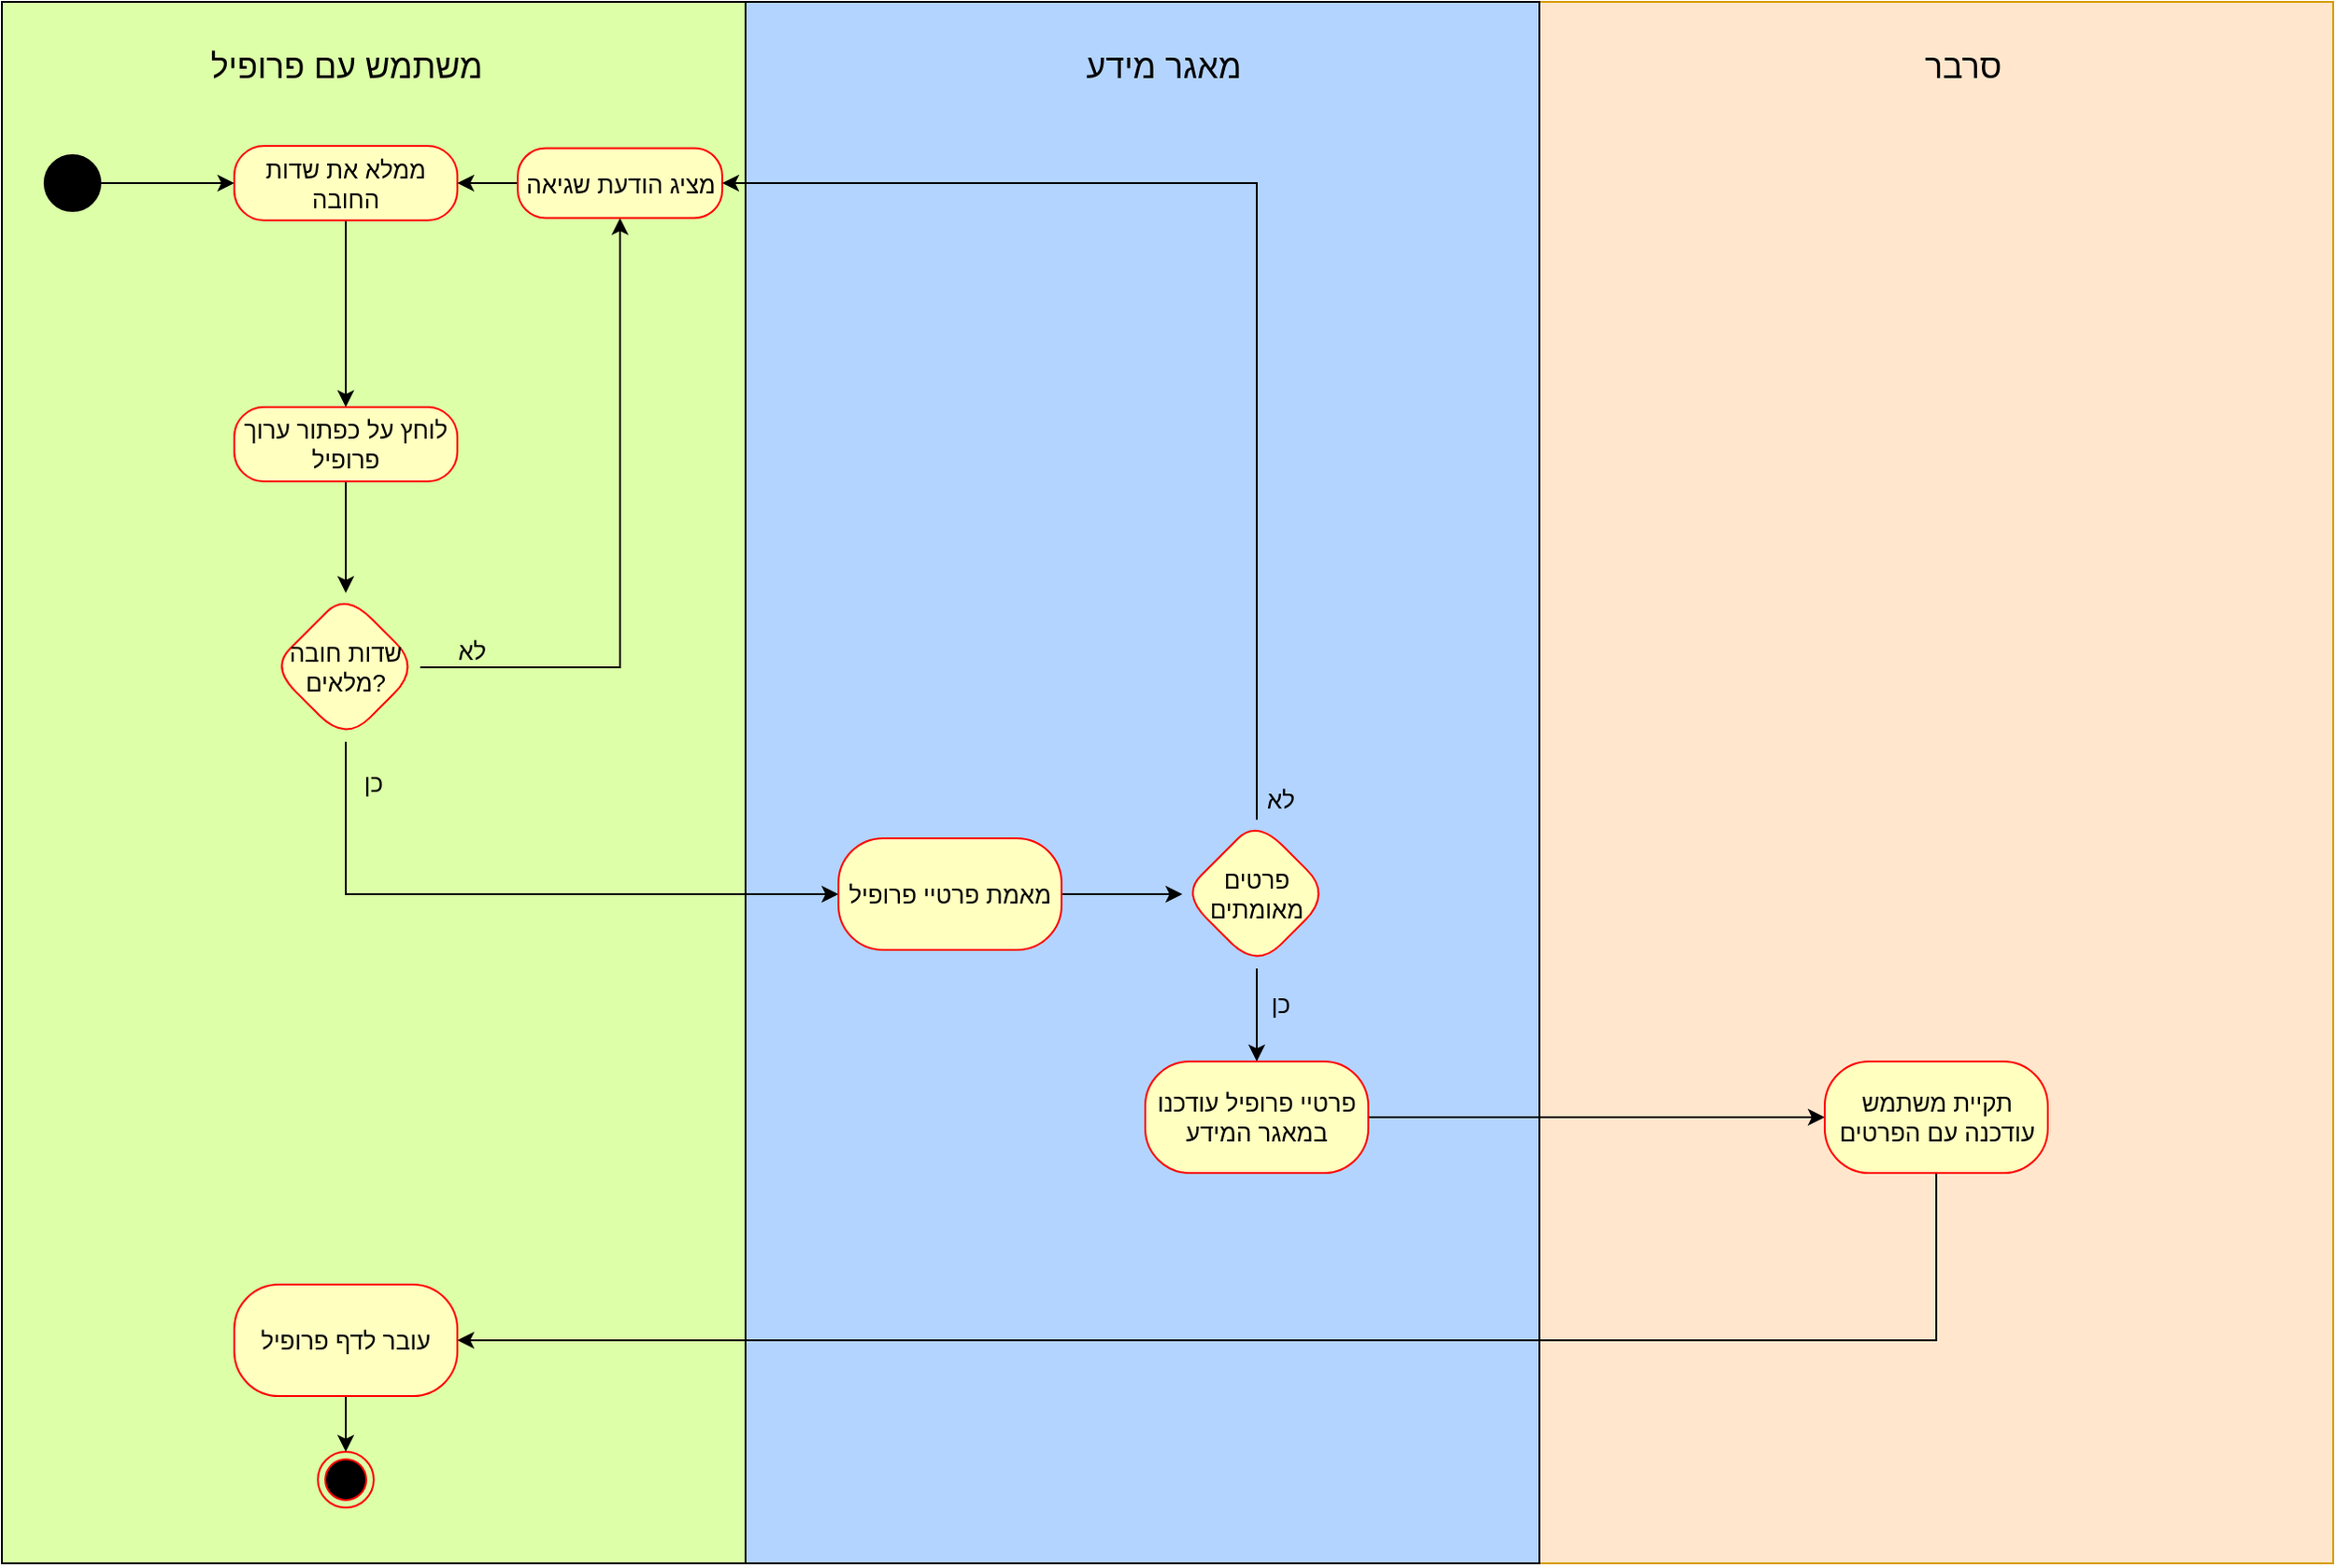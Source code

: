 <mxfile version="15.4.0" type="device"><diagram id="Pe4gsHjtbD9qiKo6aNXL" name="Page-1"><mxGraphModel dx="1851" dy="-4092" grid="1" gridSize="10" guides="1" tooltips="1" connect="1" arrows="1" fold="1" page="1" pageScale="1" pageWidth="827" pageHeight="1169" math="0" shadow="0"><root><mxCell id="0"/><mxCell id="1" parent="0"/><mxCell id="4T1V8_auaBdWAhkOB-ah-1" value="" style="rounded=0;whiteSpace=wrap;html=1;fillColor=#ffe6cc;strokeColor=#d79b00;" vertex="1" parent="1"><mxGeometry x="612" y="5090" width="427" height="840" as="geometry"/></mxCell><mxCell id="4T1V8_auaBdWAhkOB-ah-2" value="" style="rounded=0;whiteSpace=wrap;html=1;fillColor=#DCFFA8;" vertex="1" parent="1"><mxGeometry x="-215" y="5090" width="400" height="840" as="geometry"/></mxCell><mxCell id="4T1V8_auaBdWAhkOB-ah-3" value="" style="rounded=0;whiteSpace=wrap;html=1;fillColor=#B3D4FF;" vertex="1" parent="1"><mxGeometry x="185" y="5090" width="427" height="840" as="geometry"/></mxCell><mxCell id="4T1V8_auaBdWAhkOB-ah-4" value="" style="endArrow=none;html=1;rounded=0;" edge="1" parent="1"><mxGeometry width="50" height="50" relative="1" as="geometry"><mxPoint x="185" y="5930" as="sourcePoint"/><mxPoint x="185" y="5090" as="targetPoint"/></mxGeometry></mxCell><mxCell id="4T1V8_auaBdWAhkOB-ah-5" value="&lt;span style=&quot;font-size: 18px&quot;&gt;משתמש עם פרופיל&lt;/span&gt;" style="text;html=1;strokeColor=none;fillColor=none;align=center;verticalAlign=middle;whiteSpace=wrap;rounded=0;" vertex="1" parent="1"><mxGeometry x="-122.5" y="5110" width="185" height="30" as="geometry"/></mxCell><mxCell id="4T1V8_auaBdWAhkOB-ah-6" value="&lt;font style=&quot;font-size: 18px&quot;&gt;מאגר מידע&lt;/font&gt;" style="text;html=1;strokeColor=none;fillColor=none;align=center;verticalAlign=middle;whiteSpace=wrap;rounded=0;" vertex="1" parent="1"><mxGeometry x="355" y="5110" width="110" height="30" as="geometry"/></mxCell><mxCell id="4T1V8_auaBdWAhkOB-ah-7" style="edgeStyle=orthogonalEdgeStyle;rounded=0;orthogonalLoop=1;jettySize=auto;html=1;entryX=0;entryY=0.5;entryDx=0;entryDy=0;" edge="1" parent="1" source="4T1V8_auaBdWAhkOB-ah-8" target="4T1V8_auaBdWAhkOB-ah-16"><mxGeometry relative="1" as="geometry"/></mxCell><mxCell id="4T1V8_auaBdWAhkOB-ah-8" value="" style="ellipse;whiteSpace=wrap;html=1;aspect=fixed;fontSize=18;fillColor=#000000;" vertex="1" parent="1"><mxGeometry x="-192" y="5172.5" width="30" height="30" as="geometry"/></mxCell><mxCell id="4T1V8_auaBdWAhkOB-ah-9" value="" style="edgeStyle=orthogonalEdgeStyle;rounded=0;orthogonalLoop=1;jettySize=auto;html=1;fontSize=11;entryX=0.5;entryY=0;entryDx=0;entryDy=0;exitX=0.5;exitY=1;exitDx=0;exitDy=0;" edge="1" parent="1" source="4T1V8_auaBdWAhkOB-ah-16" target="4T1V8_auaBdWAhkOB-ah-18"><mxGeometry relative="1" as="geometry"><mxPoint x="-30" y="5230" as="sourcePoint"/><mxPoint x="-30" y="5300" as="targetPoint"/></mxGeometry></mxCell><mxCell id="4T1V8_auaBdWAhkOB-ah-10" value="" style="ellipse;html=1;shape=endState;fillColor=#000000;strokeColor=#ff0000;fontSize=11;" vertex="1" parent="1"><mxGeometry x="-45" y="5870" width="30" height="30" as="geometry"/></mxCell><mxCell id="4T1V8_auaBdWAhkOB-ah-11" value="&lt;font style=&quot;font-size: 13px&quot;&gt;כן&lt;/font&gt;" style="text;html=1;strokeColor=none;fillColor=none;align=center;verticalAlign=middle;whiteSpace=wrap;rounded=0;" vertex="1" parent="1"><mxGeometry x="-50" y="5501" width="70" height="18" as="geometry"/></mxCell><mxCell id="4T1V8_auaBdWAhkOB-ah-12" style="edgeStyle=orthogonalEdgeStyle;rounded=0;orthogonalLoop=1;jettySize=auto;html=1;exitX=0.5;exitY=1;exitDx=0;exitDy=0;" edge="1" parent="1" source="4T1V8_auaBdWAhkOB-ah-11" target="4T1V8_auaBdWAhkOB-ah-11"><mxGeometry relative="1" as="geometry"/></mxCell><mxCell id="4T1V8_auaBdWAhkOB-ah-13" value="&lt;font style=&quot;font-size: 13px&quot;&gt;לא&lt;/font&gt;" style="text;html=1;strokeColor=none;fillColor=none;align=center;verticalAlign=middle;whiteSpace=wrap;rounded=0;" vertex="1" parent="1"><mxGeometry x="3" y="5430" width="70" height="18" as="geometry"/></mxCell><mxCell id="4T1V8_auaBdWAhkOB-ah-14" value="&lt;span style=&quot;font-size: 18px&quot;&gt;סרבר&lt;/span&gt;" style="text;html=1;strokeColor=none;fillColor=none;align=center;verticalAlign=middle;whiteSpace=wrap;rounded=0;" vertex="1" parent="1"><mxGeometry x="785" y="5110" width="110" height="30" as="geometry"/></mxCell><mxCell id="4T1V8_auaBdWAhkOB-ah-15" value="&lt;font style=&quot;font-size: 13px&quot;&gt;לא&lt;/font&gt;" style="text;html=1;strokeColor=none;fillColor=none;align=center;verticalAlign=middle;whiteSpace=wrap;rounded=0;" vertex="1" parent="1"><mxGeometry x="438" y="5510" width="70" height="18" as="geometry"/></mxCell><mxCell id="4T1V8_auaBdWAhkOB-ah-16" value="&lt;font style=&quot;font-size: 13px&quot;&gt;ממלא את שדות החובה&lt;/font&gt;" style="rounded=1;whiteSpace=wrap;html=1;arcSize=40;fontColor=#000000;fillColor=#ffffc0;strokeColor=#ff0000;fontSize=13;" vertex="1" parent="1"><mxGeometry x="-90" y="5167.5" width="120" height="40" as="geometry"/></mxCell><mxCell id="4T1V8_auaBdWAhkOB-ah-17" value="" style="edgeStyle=orthogonalEdgeStyle;rounded=0;orthogonalLoop=1;jettySize=auto;html=1;" edge="1" parent="1" source="4T1V8_auaBdWAhkOB-ah-18" target="4T1V8_auaBdWAhkOB-ah-21"><mxGeometry relative="1" as="geometry"/></mxCell><mxCell id="4T1V8_auaBdWAhkOB-ah-18" value="&lt;font style=&quot;font-size: 13px&quot;&gt;לוחץ על כפתור ערוך פרופיל&lt;/font&gt;" style="rounded=1;whiteSpace=wrap;html=1;arcSize=40;fontColor=#000000;fillColor=#ffffc0;strokeColor=#ff0000;fontSize=13;" vertex="1" parent="1"><mxGeometry x="-90" y="5308" width="120" height="40" as="geometry"/></mxCell><mxCell id="4T1V8_auaBdWAhkOB-ah-19" value="" style="edgeStyle=orthogonalEdgeStyle;rounded=0;orthogonalLoop=1;jettySize=auto;html=1;" edge="1" parent="1" source="4T1V8_auaBdWAhkOB-ah-21" target="4T1V8_auaBdWAhkOB-ah-23"><mxGeometry relative="1" as="geometry"/></mxCell><mxCell id="4T1V8_auaBdWAhkOB-ah-20" value="" style="edgeStyle=orthogonalEdgeStyle;rounded=0;orthogonalLoop=1;jettySize=auto;html=1;entryX=0;entryY=0.5;entryDx=0;entryDy=0;" edge="1" parent="1" source="4T1V8_auaBdWAhkOB-ah-21" target="4T1V8_auaBdWAhkOB-ah-25"><mxGeometry relative="1" as="geometry"><Array as="points"><mxPoint x="-30" y="5570"/></Array></mxGeometry></mxCell><mxCell id="4T1V8_auaBdWAhkOB-ah-21" value="שדות חובה מלאים?" style="rhombus;whiteSpace=wrap;html=1;rounded=1;fontSize=13;fontColor=#000000;strokeColor=#ff0000;fillColor=#ffffc0;arcSize=40;" vertex="1" parent="1"><mxGeometry x="-70" y="5408" width="80" height="80" as="geometry"/></mxCell><mxCell id="4T1V8_auaBdWAhkOB-ah-22" style="edgeStyle=orthogonalEdgeStyle;rounded=0;orthogonalLoop=1;jettySize=auto;html=1;entryX=1;entryY=0.5;entryDx=0;entryDy=0;" edge="1" parent="1" source="4T1V8_auaBdWAhkOB-ah-23" target="4T1V8_auaBdWAhkOB-ah-16"><mxGeometry relative="1" as="geometry"/></mxCell><mxCell id="4T1V8_auaBdWAhkOB-ah-23" value="מציג הודעת שגיאה" style="whiteSpace=wrap;html=1;rounded=1;fontSize=13;fontColor=#000000;strokeColor=#ff0000;fillColor=#ffffc0;arcSize=40;" vertex="1" parent="1"><mxGeometry x="62.5" y="5168.75" width="110" height="37.5" as="geometry"/></mxCell><mxCell id="4T1V8_auaBdWAhkOB-ah-24" value="" style="edgeStyle=orthogonalEdgeStyle;rounded=0;orthogonalLoop=1;jettySize=auto;html=1;" edge="1" parent="1" source="4T1V8_auaBdWAhkOB-ah-25" target="4T1V8_auaBdWAhkOB-ah-28"><mxGeometry relative="1" as="geometry"/></mxCell><mxCell id="4T1V8_auaBdWAhkOB-ah-25" value="מאמת פרטיי פרופיל" style="whiteSpace=wrap;html=1;rounded=1;fontSize=13;fontColor=#000000;strokeColor=#ff0000;fillColor=#ffffc0;arcSize=40;" vertex="1" parent="1"><mxGeometry x="235" y="5540" width="120" height="60" as="geometry"/></mxCell><mxCell id="4T1V8_auaBdWAhkOB-ah-26" style="edgeStyle=orthogonalEdgeStyle;rounded=0;orthogonalLoop=1;jettySize=auto;html=1;entryX=1;entryY=0.5;entryDx=0;entryDy=0;" edge="1" parent="1" source="4T1V8_auaBdWAhkOB-ah-28" target="4T1V8_auaBdWAhkOB-ah-23"><mxGeometry relative="1" as="geometry"><Array as="points"><mxPoint x="460" y="5188"/></Array></mxGeometry></mxCell><mxCell id="4T1V8_auaBdWAhkOB-ah-27" value="" style="edgeStyle=orthogonalEdgeStyle;rounded=0;orthogonalLoop=1;jettySize=auto;html=1;" edge="1" parent="1" source="4T1V8_auaBdWAhkOB-ah-28" target="4T1V8_auaBdWAhkOB-ah-30"><mxGeometry relative="1" as="geometry"/></mxCell><mxCell id="4T1V8_auaBdWAhkOB-ah-28" value="פרטים מאומתים" style="rhombus;whiteSpace=wrap;html=1;rounded=1;fontSize=13;fontColor=#000000;strokeColor=#ff0000;fillColor=#ffffc0;arcSize=40;" vertex="1" parent="1"><mxGeometry x="420" y="5530" width="80" height="80" as="geometry"/></mxCell><mxCell id="4T1V8_auaBdWAhkOB-ah-29" value="" style="edgeStyle=orthogonalEdgeStyle;rounded=0;orthogonalLoop=1;jettySize=auto;html=1;" edge="1" parent="1" source="4T1V8_auaBdWAhkOB-ah-30" target="4T1V8_auaBdWAhkOB-ah-32"><mxGeometry relative="1" as="geometry"/></mxCell><mxCell id="4T1V8_auaBdWAhkOB-ah-30" value="פרטיי פרופיל עודכנו במאגר המידע" style="whiteSpace=wrap;html=1;rounded=1;fontSize=13;fontColor=#000000;strokeColor=#ff0000;fillColor=#ffffc0;arcSize=40;" vertex="1" parent="1"><mxGeometry x="400" y="5660" width="120" height="60" as="geometry"/></mxCell><mxCell id="4T1V8_auaBdWAhkOB-ah-31" value="" style="edgeStyle=orthogonalEdgeStyle;rounded=0;orthogonalLoop=1;jettySize=auto;html=1;" edge="1" parent="1" source="4T1V8_auaBdWAhkOB-ah-32" target="4T1V8_auaBdWAhkOB-ah-34"><mxGeometry relative="1" as="geometry"><Array as="points"><mxPoint x="826" y="5810"/></Array></mxGeometry></mxCell><mxCell id="4T1V8_auaBdWAhkOB-ah-32" value="תקיית משתמש עודכנה עם הפרטים" style="whiteSpace=wrap;html=1;rounded=1;fontSize=13;fontColor=#000000;strokeColor=#ff0000;fillColor=#ffffc0;arcSize=40;" vertex="1" parent="1"><mxGeometry x="765.5" y="5660" width="120" height="60" as="geometry"/></mxCell><mxCell id="4T1V8_auaBdWAhkOB-ah-33" style="edgeStyle=orthogonalEdgeStyle;rounded=0;orthogonalLoop=1;jettySize=auto;html=1;entryX=0.5;entryY=0;entryDx=0;entryDy=0;" edge="1" parent="1" source="4T1V8_auaBdWAhkOB-ah-34" target="4T1V8_auaBdWAhkOB-ah-10"><mxGeometry relative="1" as="geometry"/></mxCell><mxCell id="4T1V8_auaBdWAhkOB-ah-34" value="עובר לדף פרופיל" style="whiteSpace=wrap;html=1;rounded=1;fontSize=13;fontColor=#000000;strokeColor=#ff0000;fillColor=#ffffc0;arcSize=40;" vertex="1" parent="1"><mxGeometry x="-90" y="5780" width="120" height="60" as="geometry"/></mxCell><mxCell id="4T1V8_auaBdWAhkOB-ah-35" value="&lt;font style=&quot;font-size: 13px&quot;&gt;כן&lt;/font&gt;" style="text;html=1;strokeColor=none;fillColor=none;align=center;verticalAlign=middle;whiteSpace=wrap;rounded=0;" vertex="1" parent="1"><mxGeometry x="438" y="5620" width="70" height="18" as="geometry"/></mxCell></root></mxGraphModel></diagram></mxfile>